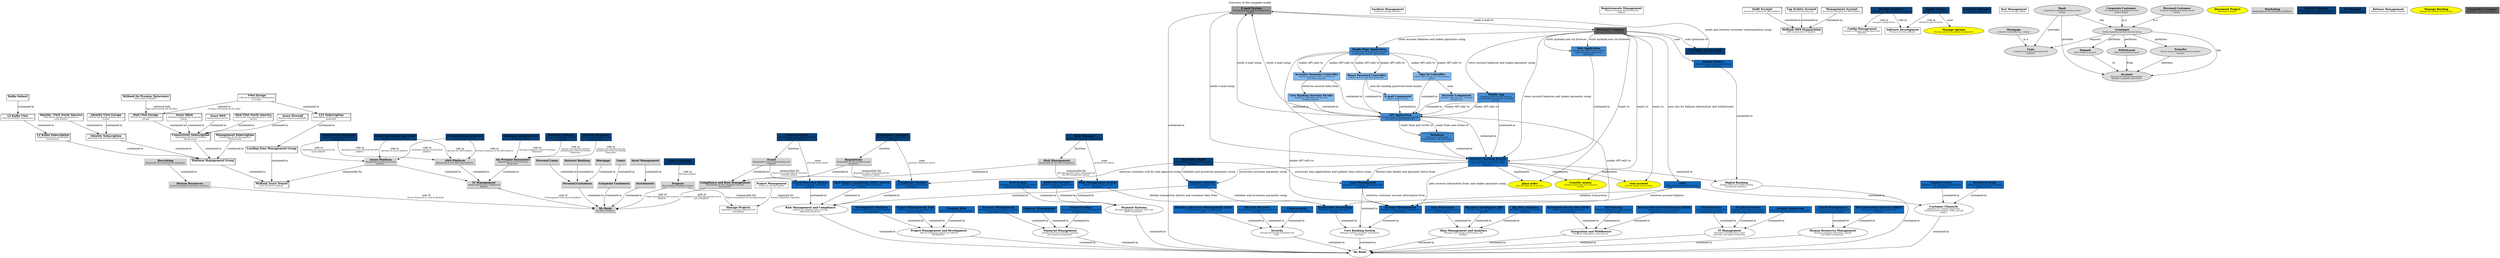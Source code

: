 digraph "Overview of the complete model" {
  labelloc= "t"
  label="Overview of the complete model"

  layout=dot
mybank_it_management_azure__alz1_subscription [shape=box3d  label=<<B>LZ1 Subscription</B><BR/><FONT POINT-SIZE="10"><I>Subscription for the landing zone of an<BR/>application </I></FONT>>]
mybank_it_management_azure__plz_kafka_vnet [shape=box3d  label=<<B>LZ Kafka VNet</B><BR/><FONT POINT-SIZE="10"><I>VNet for the Kafka infrastructure </I></FONT>>]
mybank_organization__personal_customers [shape=underline style=filled fillcolor=lightgrey label=<<B>Personal Customers</B><BR/><FONT POINT-SIZE="10"><I> </I></FONT>>]
mybank_project_management__gitlab [shape=box style=filled fillcolor="#1168bd" label=<<B>Development Platform</B><BR/><FONT POINT-SIZE="10"><I>Tools for software development, testing,<BR/>and deployment. </I></FONT>>]
mybank_it_management__aws_unit [shape=underline style=filled fillcolor=lightgrey label=<<B>AWS Platform</B><BR/><FONT POINT-SIZE="10"><I>Responsible for the AWS cloud platform. </I></FONT>>]
mybank_it_management_azure__dns [shape=box3d  label=<<B>Azure DNS</B><BR/><FONT POINT-SIZE="10"><I>Domain Name Service </I></FONT>>]
mybank_core_banking__transaction_processing_system [shape=box style=filled fillcolor="#1168bd" label=<<B>Transaction Processing</B><BR/><FONT POINT-SIZE="10"><I>Processes financial transactions in<BR/>real-time. </I></FONT>>]
mybank__email_system [shape=box style=filled fillcolor="#999999" label=<<B>E-mail System</B><BR/><FONT POINT-SIZE="10"><I>The internal Microsoft Exchange email<BR/>system. </I></FONT>>]
mybank_it_management_azure__identity_vnet_north_america [shape=box3d  label=<<B>Identity  VNet North America</B><BR/><FONT POINT-SIZE="10"><I>VNet for the identity infrastructure in<BR/>north america </I></FONT>>]
mybank_integration_middleware__esb [shape=box style=filled fillcolor="#1168bd" label=<<B>Enterprise Service Bus (ESB)</B><BR/><FONT POINT-SIZE="10"><I>Middleware for integrating various<BR/>banking systems. </I></FONT>>]
mybank_compliance__risk_management_unit [shape=underline style=filled fillcolor=lightgrey label=<<B>Risk Management</B><BR/><FONT POINT-SIZE="10"><I>Responsible for the risk management </I></FONT>>]
mybank_digital_banking_internet_banking_system__sign_in_controller [shape=box style=filled fillcolor="#85bbf0" label=<<B>Sign In Controller</B><BR/><FONT POINT-SIZE="10"><I>Allows users to sign in to the banking<BR/>system. </I></FONT>>]
mybank_payment__context_boundary [  label=<<B>Payment Systems</B><BR/><FONT POINT-SIZE="10"><I>Manages interbank payments, ACH, and<BR/>SWIFT transactions. </I></FONT>>]
mybank_human_resources__talent_management_system [shape=box style=filled fillcolor="#1168bd" label=<<B>Talent Management</B><BR/><FONT POINT-SIZE="10"><I>Tools for recruitment, training, and<BR/>performance management. </I></FONT>>]
mybank_compliance__compliance_system [shape=box style=filled fillcolor="#1168bd" label=<<B>Compliance System</B><BR/><FONT POINT-SIZE="10"><I>Ensures operations comply with<BR/>regulations. </I></FONT>>]
mybank_organization_personal_customers__mortgage_org [shape=underline style=filled fillcolor=lightgrey label=<<B>Mortgage</B><BR/><FONT POINT-SIZE="10"><I> </I></FONT>>]
mybank_compliance__risk_management_system [shape=box style=filled fillcolor="#1168bd" label=<<B>Risk Management System</B><BR/><FONT POINT-SIZE="10"><I>Detects risks and manages risk<BR/>mitigation. </I></FONT>>]
mybank_project_management__context_boundary [  label=<<B>Project Management and Development</B><BR/><FONT POINT-SIZE="10"><I>Tools for managing projects and software<BR/>development. </I></FONT>>]
mybank_project_management__incident_management [shape=box  label=<<B>Incident Management</B><BR/><FONT POINT-SIZE="10"><I>Process to manage incidents </I></FONT>>]
mybank_financial_management__context_boundary [  label=<<B>Financial Management</B><BR/><FONT POINT-SIZE="10"><I>Handles financial accounting, treasury,<BR/>and expense management. </I></FONT>>]
mybank_core_banking__context_boundary [  label=<<B>Core Banking System</B><BR/><FONT POINT-SIZE="10"><I>Manages customer accounts, transactions,<BR/>and loans. </I></FONT>>]
mybank_project_management__requirements_management [shape=box  label=<<B>Requirements Management</B><BR/><FONT POINT-SIZE="10"><I>Process to manage requirements for<BR/>projects </I></FONT>>]
mybank_it_management_azure__management_subscription [shape=box3d  label=<<B>Management Subscription</B><BR/><FONT POINT-SIZE="10"><I>Subscription for the Management<BR/>Infrastructure </I></FONT>>]
mybank_digital_banking__digital_wallets_system [shape=box style=filled fillcolor="#1168bd" label=<<B>Digital Wallets</B><BR/><FONT POINT-SIZE="10"><I>Supports digital wallet integration and<BR/>mobile payments. </I></FONT>>]
mybank_security__context_boundary [  label=<<B>Security</B><BR/><FONT POINT-SIZE="10"><I>Ensures the security of systems and<BR/>data. </I></FONT>>]
mybank_organization_hr__recruiting [shape=underline style=filled fillcolor=lightgrey label=<<B>Recruiting</B><BR/><FONT POINT-SIZE="10"><I>Responsible for recruiting new employees </I></FONT>>]
mybank_customer_channels__customer_service_staff [shape=box style=filled fillcolor="#08427b" label=<<B>Customer Service Staff</B><BR/><FONT POINT-SIZE="10"><I>Customer service staff within the bank. </I></FONT>>]
mybank_it_management_aws__audit_account [shape=box3d  label=<<B>Audit Account</B><BR/><FONT POINT-SIZE="10"><I>Account for auditing the AWS platform </I></FONT>>]
mybank_project_management__project_manager [shape=box style=filled fillcolor="#08427b" label=<<B>Project Manager</B><BR/><FONT POINT-SIZE="10"><I>Manages projects at MyBank </I></FONT>>]
mybank_project_management__software_development [shape=box  label=<<B>Software Development</B><BR/><FONT POINT-SIZE="10"><I>Process to develop software </I></FONT>>]
mybank_project_management__devops_engineer [shape=box style=filled fillcolor="#08427b" label=<<B>DevOps Engineer</B><BR/><FONT POINT-SIZE="10"><I>Develops and operates software systems </I></FONT>>]
mybank_it_management_azure__plz_kafka_vnet [shape=box3d  label=<<B>LZ Kafka VNet</B><BR/><FONT POINT-SIZE="10"><I>VNet for the Kafka infrastructure </I></FONT>>]
mybank_project_management__project_management [shape=box  label=<<B>Project Management</B><BR/><FONT POINT-SIZE="10"><I>Process to manage projects </I></FONT>>]
mybank_it_management_azure__identity_vnet_north_america [shape=box3d  label=<<B>Identity  VNet North America</B><BR/><FONT POINT-SIZE="10"><I>VNet for the identity infrastructure in<BR/>north america </I></FONT>>]
mybank_it_management__cloud_finops_specialist [shape=box style=filled fillcolor="#08427b" label=<<B>Cloud FinOps Specialist</B><BR/><FONT POINT-SIZE="10"><I>Operates cloud infrastructure and<BR/>controls costs </I></FONT>>]
mybank_infrastructure_management__cloud_services_system [shape=box style=filled fillcolor="#1168bd" label=<<B>Cloud Services</B><BR/><FONT POINT-SIZE="10"><I>Cloud computing resources for<BR/>scalability and flexibility. </I></FONT>>]
mybank_digital_banking__context_boundary [  label=<<B>Digital Banking</B><BR/><FONT POINT-SIZE="10"><I>Enables online and mobile banking<BR/>services for customers. </I></FONT>>]
mybank_digital_banking_internet_banking_system__database [shape=cylinder style=filled fillcolor="#438dd5" label=<<B>Database</B><BR/><FONT POINT-SIZE="10"><I>Stores user registration,<BR/>authentication, and access logs. </I></FONT>>]
mybank_it_management_aws__log_archive_account [shape=box3d  label=<<B>Log Archive Account</B><BR/><FONT POINT-SIZE="10"><I>Account for archiving logs </I></FONT>>]
mybank_it_management__onprem_unit [shape=underline style=filled fillcolor=lightgrey label=<<B>On Premise Datacenter</B><BR/><FONT POINT-SIZE="10"><I>Responsible for the On Premise<BR/>Datacenter. </I></FONT>>]
mybank_core_banking__loan_management_system [shape=box style=filled fillcolor="#1168bd" label=<<B>Loan Management</B><BR/><FONT POINT-SIZE="10"><I>Manages loan products, applications, and<BR/>repayments. </I></FONT>>]
mybank_project_management__incident_manager [shape=box style=filled fillcolor="#08427b" label=<<B>Incident Manager</B><BR/><FONT POINT-SIZE="10"><I>Manages incidents </I></FONT>>]
mybank_it_management_azure__dns [shape=box3d  label=<<B>Azure DNS</B><BR/><FONT POINT-SIZE="10"><I>Domain Name Service </I></FONT>>]
mybank_compliance__risk_manager [shape=box style=filled fillcolor="#08427b" label=<<B>Risk Manager</B><BR/><FONT POINT-SIZE="10"><I>Responsible for managing the risks. </I></FONT>>]
mybank_organization_personal_customers__personal_loans_org [shape=underline style=filled fillcolor=lightgrey label=<<B>Personal Loans</B><BR/><FONT POINT-SIZE="10"><I> </I></FONT>>]
mybank_data_management__context_boundary [  label=<<B>Data Management and Analytics</B><BR/><FONT POINT-SIZE="10"><I>Manages data storage, warehousing, and<BR/>analytics. </I></FONT>>]
mybank_financial_management__treasury_management_system [shape=box style=filled fillcolor="#1168bd" label=<<B>Treasury Management</B><BR/><FONT POINT-SIZE="10"><I>Manages liquidity, investments, and risk<BR/>in the treasury function. </I></FONT>>]
mybank_project_management__manage_projects [shape=box  label=<<B>Manage Projects</B><BR/><FONT POINT-SIZE="10"><I>Capability to manage projects for the<BR/>organization </I></FONT>>]
mybank_integration_middleware__esb [shape=box style=filled fillcolor="#1168bd" label=<<B>Enterprise Service Bus (ESB)</B><BR/><FONT POINT-SIZE="10"><I>Middleware for integrating various<BR/>banking systems. </I></FONT>>]
mybank_project_management__test_management [shape=box  label=<<B>Test Management</B><BR/><FONT POINT-SIZE="10"><I>Process to manage testing </I></FONT>>]
mybank_it_management_azure__identity_vnet_europe [shape=box3d  label=<<B>Identity VNet Europe</B><BR/><FONT POINT-SIZE="10"><I>VNet for the identity infrastructure in<BR/>europe </I></FONT>>]
mybank_core_banking__transaction_processing_system [shape=box style=filled fillcolor="#1168bd" label=<<B>Transaction Processing</B><BR/><FONT POINT-SIZE="10"><I>Processes financial transactions in<BR/>real-time. </I></FONT>>]
mybank_project_management__jira [shape=box style=filled fillcolor="#1168bd" label=<<B>Project Management Tool</B><BR/><FONT POINT-SIZE="10"><I>Platform for planning, executing, and<BR/>tracking projects. </I></FONT>>]
mybank_it_management_azure__hub_vnet_north_america [shape=box3d  label=<<B>Hub VNet North America</B><BR/><FONT POINT-SIZE="10"><I>VNet for the hub infrastructure in north<BR/>america </I></FONT>>]
mybank_concepts__mortgage [shape=ellipse style=filled fillcolor="#dddddd" label=<<B>Mortgage</B><BR/><FONT POINT-SIZE="10"><I>A loan for a immobile, e.g. a house </I></FONT>>]
mybank_organization_personal_customers__internet_banking [shape=underline style=filled fillcolor=lightgrey label=<<B>Internet Banking</B><BR/><FONT POINT-SIZE="10"><I> </I></FONT>>]
mybank_it_management_azure__alz1_vnet_europe [shape=box3d  label=<<B>VNet Europe</B><BR/><FONT POINT-SIZE="10"><I>VNet for an application infrastructure<BR/>in europe </I></FONT>>]
mybank_project_management__document_project [shape=ellipse style=filled fillcolor=yellow label=<<B>Document Project</B><BR/><FONT POINT-SIZE="10"><I>Document a project </I></FONT>>]
mybank_marketing__marketing_unit [shape=underline style=filled fillcolor=lightgrey label=<<B>Marketing</B><BR/><FONT POINT-SIZE="10"><I>Responsible for the marketing of MyBank </I></FONT>>]
mybank_it_management__cloud_operations_specialist [shape=box style=filled fillcolor="#08427b" label=<<B>Cloud Operations Specialist</B><BR/><FONT POINT-SIZE="10"><I>Operates cloud infrastructure </I></FONT>>]
mybank_customer_channels__contact_center_system [shape=box style=filled fillcolor="#1168bd" label=<<B>Contact Center</B><BR/><FONT POINT-SIZE="10"><I>Telephony and customer support systems<BR/>for call centers. </I></FONT>>]
mybank_compliance__fraud_specialist [shape=box style=filled fillcolor="#08427b" label=<<B>Fraud specialist</B><BR/><FONT POINT-SIZE="10"><I>Responsible for the fraud detection and<BR/>mitigation of MyBank. </I></FONT>>]
mybank_customer_channels__branch_systems [shape=box style=filled fillcolor="#1168bd" label=<<B>Branch Systems</B><BR/><FONT POINT-SIZE="10"><I>Software and hardware for in-branch<BR/>banking services. </I></FONT>>]
mybank_project_management__confluence [shape=box style=filled fillcolor="#1168bd" label=<<B>Projects Wiki</B><BR/><FONT POINT-SIZE="10"><I>Platform for documenting projects. </I></FONT>>]
mybank_digital_banking_internet_banking_system__view_account [shape=ellipse style=filled fillcolor=yellow label=<<B>view account</B><BR/><FONT POINT-SIZE="10"><I>view the details of an account </I></FONT>>]
mybank_infrastructure_management__it_infrastructure_system [shape=box style=filled fillcolor="#1168bd" label=<<B>IT Infrastructure</B><BR/><FONT POINT-SIZE="10"><I>Hardware and software resources,<BR/>including servers and networking. </I></FONT>>]
mybank_project_management__confluence [shape=box style=filled fillcolor="#1168bd" label=<<B>Projects Wiki</B><BR/><FONT POINT-SIZE="10"><I>Platform for documenting projects. </I></FONT>>]
mybank_it_management__it_management_unit [shape=underline style=filled fillcolor=lightgrey label=<<B>IT Management</B><BR/><FONT POINT-SIZE="10"><I>Responsible for the IT platform of<BR/>MyBank </I></FONT>>]
mybank_it_management__azure_unit [shape=underline style=filled fillcolor=lightgrey label=<<B>Azure Platform</B><BR/><FONT POINT-SIZE="10"><I>Responsible for the Azure cloud<BR/>platform. </I></FONT>>]
mybank_security__disaster_recovery_system [shape=box style=filled fillcolor="#1168bd" label=<<B>Disaster Recovery</B><BR/><FONT POINT-SIZE="10"><I>Ensures business continuity in case of a<BR/>disaster. </I></FONT>>]
mybank_compliance__compliance_manager [shape=box style=filled fillcolor="#08427b" label=<<B>Compliance Manager</B><BR/><FONT POINT-SIZE="10"><I>Responsible for the compliance of<BR/>MyBank. </I></FONT>>]
mybank_concepts__transfer [shape=ellipse style=filled fillcolor="#dddddd" label=<<B>Transfer</B><BR/><FONT POINT-SIZE="10"><I>Moves money from one account to another<BR/>account </I></FONT>>]
mybank_concepts__personal_customer [shape=ellipse style=filled fillcolor="#dddddd" label=<<B>Personal Customer</B><BR/><FONT POINT-SIZE="10"><I>A person requesting services around<BR/>money </I></FONT>>]
mybank_it_management_azure__landing_zone_management_group [shape=box3d  label=<<B>Landing Zone Management Group</B><BR/><FONT POINT-SIZE="10"><I> </I></FONT>>]
mybank_project_management__quality_manager [shape=box style=filled fillcolor="#08427b" label=<<B>Quality Manager</B><BR/><FONT POINT-SIZE="10"><I>Responsible for quality assurance and<BR/>compliance to quality standards </I></FONT>>]
mybank_integration_middleware__api_gateway [shape=box style=filled fillcolor="#1168bd" label=<<B>API Gateway</B><BR/><FONT POINT-SIZE="10"><I>Manages APIs for third-party services<BR/>and fintech apps. </I></FONT>>]
mybank_concepts__account [shape=ellipse style=filled fillcolor="#dddddd" label=<<B>Account</B><BR/><FONT POINT-SIZE="10"><I>Records the financial transactions<BR/>between a customer and a bank </I></FONT>>]
mybank_concepts__bank [shape=ellipse style=filled fillcolor="#dddddd" label=<<B>Bank</B><BR/><FONT POINT-SIZE="10"><I>Organization providing services around<BR/>money </I></FONT>>]
mybank_digital_banking_internet_banking_system__email_component [shape=box style=filled fillcolor="#85bbf0" label=<<B>E-mail Component</B><BR/><FONT POINT-SIZE="10"><I>Sends e-mails to users. </I></FONT>>]
mybank_digital_banking_internet_banking_system__internet_banking_system [shape=box style=filled fillcolor="#1168bd" label=<<B>Internet Banking System</B><BR/><FONT POINT-SIZE="10"><I>Allows customers to view information<BR/>about their bank accounts and make<BR/>payments. </I></FONT>>]
mybank_digital_banking_internet_banking_system__mobile_app [shape=box style=filled fillcolor="#438dd5" label=<<B>Mobile App</B><BR/><FONT POINT-SIZE="10"><I>Provides limited internet banking<BR/>functionality to customers via mobile<BR/>devices. </I></FONT>>]
mybank_organization__corporate_customers [shape=underline style=filled fillcolor=lightgrey label=<<B>Corporate Customers</B><BR/><FONT POINT-SIZE="10"><I> </I></FONT>>]
mybank_human_resources__hris [shape=box style=filled fillcolor="#1168bd" label=<<B>HR Information Systems (HRIS)</B><BR/><FONT POINT-SIZE="10"><I>Manages employee data, payroll, and<BR/>benefits. </I></FONT>>]
mybank_it_management__it_manager [shape=box style=filled fillcolor="#08427b" label=<<B>IT Manager</B><BR/><FONT POINT-SIZE="10"><I>Manages the IT platform </I></FONT>>]
mybank_it_management_azure__connectivity_subscription [shape=box3d  label=<<B>Connectivity Subscription</B><BR/><FONT POINT-SIZE="10"><I>Subscription for the Connectivity<BR/>Infrastructure </I></FONT>>]
mybank_it_management__cloud_solution_architect [shape=box style=filled fillcolor="#08427b" label=<<B>Cloud Solution Architect</B><BR/><FONT POINT-SIZE="10"><I>Designs cloud solutions </I></FONT>>]
mybank_it_management_azure__firewall [shape=box3d  label=<<B>Azure Firewall</B><BR/><FONT POINT-SIZE="10"><I>Restrict network access/traffic </I></FONT>>]
mybank_investments__investments_org [shape=underline style=filled fillcolor=lightgrey label=<<B>Investments</B><BR/><FONT POINT-SIZE="10"><I> </I></FONT>>]
mybank_it_management_azure__hub_vnet_europe [shape=box3d  label=<<B>Hub VNet Europe</B><BR/><FONT POINT-SIZE="10"><I>VNet for the hub infrastructure in<BR/>europe </I></FONT>>]
mybank_digital_banking_internet_banking_system__accounts_summary_controller [shape=box style=filled fillcolor="#85bbf0" label=<<B>Accounts Summary Controller</B><BR/><FONT POINT-SIZE="10"><I>Provides customers with a summary of<BR/>their bank accounts. </I></FONT>>]
mybank_financial_management__expense_management_system [shape=box style=filled fillcolor="#1168bd" label=<<B>Expense Management</B><BR/><FONT POINT-SIZE="10"><I>Tracks and manages expenses. </I></FONT>>]
mybank_it_management_aws__platform_management_account [shape=box3d  label=<<B>Management Account</B><BR/><FONT POINT-SIZE="10"><I>Account for managing the AWS platform </I></FONT>>]
mybank__personal_customer [shape=box style=filled fillcolor="#686868" label=<<B>Personal Customer</B><BR/><FONT POINT-SIZE="10"><I>Personal Customer of MyBank. </I></FONT>>]
mybank_digital_banking_internet_banking_system__security_component [shape=box style=filled fillcolor="#85bbf0" label=<<B>Security Component</B><BR/><FONT POINT-SIZE="10"><I>Handles authentication, password<BR/>changes, etc. </I></FONT>>]
mybank_core_banking__account_management_system [shape=box style=filled fillcolor="#1168bd" label=<<B>Account Management</B><BR/><FONT POINT-SIZE="10"><I>Handles customer accounts, deposits, and<BR/>withdrawals. </I></FONT>>]
mybank_it_management__database_administrator [shape=box style=filled fillcolor="#08427b" label=<<B>Database Administrator</B><BR/><FONT POINT-SIZE="10"><I>Manages databases </I></FONT>>]
mybank_it_management_azure__identity_vnet_europe [shape=box3d  label=<<B>Identity VNet Europe</B><BR/><FONT POINT-SIZE="10"><I>VNet for the identity infrastructure in<BR/>europe </I></FONT>>]
mybank_project_management__release_management [shape=box  label=<<B>Release Management</B><BR/><FONT POINT-SIZE="10"><I>Process to manage software releases </I></FONT>>]
mybank_digital_banking_internet_banking_system__reset_password_controller [shape=box style=filled fillcolor="#85bbf0" label=<<B>Reset Password Controller</B><BR/><FONT POINT-SIZE="10"><I>Allows users to reset their passwords. </I></FONT>>]
mybank__integration_middleware_context [  label=<<B>Integration and Middleware</B><BR/><FONT POINT-SIZE="10"><I>Facilitates integration across systems. </I></FONT>>]
mybank_digital_banking_internet_banking_system__transfer_money [shape=ellipse style=filled fillcolor=yellow label=<<B>transfer money</B><BR/><FONT POINT-SIZE="10"><I>transfer money from one account to<BR/>another </I></FONT>>]
mybank_financial_management__general_ledger_system [shape=box style=filled fillcolor="#1168bd" label=<<B>General Ledger</B><BR/><FONT POINT-SIZE="10"><I>Comprehensive financial accounting and<BR/>reporting system. </I></FONT>>]
mybank_it_management_azure__platform_management_group [shape=box3d  label=<<B>Platform Management Group</B><BR/><FONT POINT-SIZE="10"><I> </I></FONT>>]
mybank_compliance__fraud_unit [shape=underline style=filled fillcolor=lightgrey label=<<B>Fraud</B><BR/><FONT POINT-SIZE="10"><I>Responsible for the fraud detection and<BR/>mitigation </I></FONT>>]
mybank_it_management_azure__mybank_azure_tenant [shape=box3d  label=<<B>MyBank Azure Tenant</B><BR/><FONT POINT-SIZE="10"><I>Azure Tenant for MyBank </I></FONT>>]
mybank_digital_banking_internet_banking_system__email_component [shape=box style=filled fillcolor="#85bbf0" label=<<B>E-mail Component</B><BR/><FONT POINT-SIZE="10"><I>Sends e-mails to users. </I></FONT>>]
mybank_organization_corporate_customers__loans_org [shape=underline style=filled fillcolor=lightgrey label=<<B>Loans</B><BR/><FONT POINT-SIZE="10"><I> </I></FONT>>]
mybank_compliance__aml_system [shape=box style=filled fillcolor="#1168bd" label=<<B>Anti-Money Laundering (AML) System</B><BR/><FONT POINT-SIZE="10"><I>Monitors and prevents money laundering<BR/>activities. </I></FONT>>]
mybank_concepts__customer [shape=ellipse style=filled fillcolor="#dddddd" label=<<B>Customer</B><BR/><FONT POINT-SIZE="10"><I>Entity requesting services around money </I></FONT>>]
mybank_compliance__context_boundary [  label=<<B>Risk Management and Compliance</B><BR/><FONT POINT-SIZE="10"><I>Detects and mitigates risks, ensuring<BR/>regulatory compliance. </I></FONT>>]
mybank_it_management_azure__alz1_subscription [shape=box3d  label=<<B>LZ1 Subscription</B><BR/><FONT POINT-SIZE="10"><I>Subscription for the landing zone of an<BR/>application </I></FONT>>]
mybank_customer_channels__branch_systems [shape=box style=filled fillcolor="#1168bd" label=<<B>Branch Systems</B><BR/><FONT POINT-SIZE="10"><I>Software and hardware for in-branch<BR/>banking services. </I></FONT>>]
mybank_concepts__deposit [shape=ellipse style=filled fillcolor="#dddddd" label=<<B>Deposit</B><BR/><FONT POINT-SIZE="10"><I>Puts money on account </I></FONT>>]
mybank_it_management__security_engineer [shape=box style=filled fillcolor="#08427b" label=<<B>Security Engineer</B><BR/><FONT POINT-SIZE="10"><I>Designs and operates security<BR/>infrastructure </I></FONT>>]
mybank_digital_banking_internet_banking_system__web_app [shape=box style=filled fillcolor="#438dd5" label=<<B>Web Application</B><BR/><FONT POINT-SIZE="10"><I>Delivers the static content and the<BR/>internet banking single-page<BR/>application. </I></FONT>>]
mybank_infrastructure_management__system_monitoring_system [shape=box style=filled fillcolor="#1168bd" label=<<B>System Monitoring</B><BR/><FONT POINT-SIZE="10"><I>Monitors system performance and health. </I></FONT>>]
mybank_concepts__corporate_customer [shape=ellipse style=filled fillcolor="#dddddd" label=<<B>Corporate Customer</B><BR/><FONT POINT-SIZE="10"><I>An organization requesting services<BR/>around money </I></FONT>>]
mybank_payment__ach_system [shape=box style=filled fillcolor="#1168bd" label=<<B>ACH System</B><BR/><FONT POINT-SIZE="10"><I>Processes ACH transactions for direct<BR/>deposits and bill payments. </I></FONT>>]
mybank_project_management__manage_backlog [shape=ellipse style=filled fillcolor=yellow label=<<B>Manage Backlog</B><BR/><FONT POINT-SIZE="10"><I>Manage the backlog of user stories </I></FONT>>]
mybank_data_management__data_warehouse_system [shape=box style=filled fillcolor="#1168bd" label=<<B>Data Warehouse</B><BR/><FONT POINT-SIZE="10"><I>Central repository for storing large<BR/>volumes of data. </I></FONT>>]
mybank_concepts__withdrawal [shape=ellipse style=filled fillcolor="#dddddd" label=<<B>Withdrawal</B><BR/><FONT POINT-SIZE="10"><I>Takes money from account </I></FONT>>]
mybank_project_management__agility_master [shape=box style=filled fillcolor="#08427b" label=<<B>Agility Master</B><BR/><FONT POINT-SIZE="10"><I>Facilitates agile practices </I></FONT>>]
mybank_it_management_azure__ddos_protection [shape=box3d  label=<<B>Azure DDoS</B><BR/><FONT POINT-SIZE="10"><I>Protection against denial of service<BR/>attacks </I></FONT>>]
mybank_data_management__business_intelligence_system [shape=box style=filled fillcolor="#1168bd" label=<<B>Business Intelligence (BI)</B><BR/><FONT POINT-SIZE="10"><I>Provides tools for reporting and data<BR/>analysis. </I></FONT>>]
mybank_payment__payment_gateway_system [shape=box style=filled fillcolor="#1168bd" label=<<B>Payment Gateway</B><BR/><FONT POINT-SIZE="10"><I>Facilitates credit/debit card<BR/>transactions. </I></FONT>>]
mybank_integration_middleware__soa [shape=box style=filled fillcolor="#1168bd" label=<<B>Service-Oriented Architecture (SOA)</B><BR/><FONT POINT-SIZE="10"><I>Framework for enabling seamless<BR/>integration between services. </I></FONT>>]
mybank_it_management__context_boundary [  label=<<B>IT Management</B><BR/><FONT POINT-SIZE="10"><I>Manages IT infrastructure, cloud<BR/>resources, and system monitoring. </I></FONT>>]
mybank_digital_banking_internet_banking_system__mobile_app [shape=box style=filled fillcolor="#438dd5" label=<<B>Mobile App</B><BR/><FONT POINT-SIZE="10"><I>Provides limited internet banking<BR/>functionality to customers via mobile<BR/>devices. </I></FONT>>]
mybank_payment__swift_rtgs_neft_system [shape=box style=filled fillcolor="#1168bd" label=<<B>SWIFT/RTGS/NEFT</B><BR/><FONT POINT-SIZE="10"><I>Handles interbank transfers and<BR/>settlements. </I></FONT>>]
mybank_human_resources__context_boundary [  label=<<B>Human Resources Management</B><BR/><FONT POINT-SIZE="10"><I>Manages employee information, payroll,<BR/>and talent management. </I></FONT>>]
mybank_organization__human_resources_unit [shape=underline style=filled fillcolor=lightgrey label=<<B>Human Resources</B><BR/><FONT POINT-SIZE="10"><I>Central management of human resources </I></FONT>>]
mybank_customer_channels__context_boundary [  label=<<B>Customer Channels</B><BR/><FONT POINT-SIZE="10"><I>Interfaces for customer interaction,<BR/>including branch systems, ATMs, and call<BR/>centers. </I></FONT>>]
mybank_security__cybersecurity_system [shape=box style=filled fillcolor="#1168bd" label=<<B>Cybersecurity</B><BR/><FONT POINT-SIZE="10"><I>Protects against cyber threats. </I></FONT>>]
mybank_customer_channels__atm [shape=box style=filled fillcolor="#1168bd" label=<<B>ATM</B><BR/><FONT POINT-SIZE="10"><I>Allows customers to withdraw cash. </I></FONT>>]
mybank_it_management_onprem__data_center_europe [shape=box3d  label=<<B>MyBank On Premise Datacenter</B><BR/><FONT POINT-SIZE="10"><I>Data Center of MyBank </I></FONT>>]
mybank_it_management_azure__plz_kafka_subscription [shape=box3d  label=<<B>LZ Kafka Subscription</B><BR/><FONT POINT-SIZE="10"><I>Subscription for the central Kafka<BR/>infrastructure </I></FONT>>]
mybank_it_management_azure__identity_subscription [shape=box3d  label=<<B>Identity Subscription</B><BR/><FONT POINT-SIZE="10"><I>Subscription for the IAM Infrastructure </I></FONT>>]
mybank__corporate_customer [shape=box style=filled fillcolor="#686868" label=<<B>Corporate Customer</B><BR/><FONT POINT-SIZE="10"><I>Corporate Customer of MyBank. </I></FONT>>]
mybank_it_management_aws__mybank_aws_organization [shape=box3d  label=<<B>MyBank AWS Organization</B><BR/><FONT POINT-SIZE="10"><I>AWS Organization for MyBank </I></FONT>>]
mybank_digital_banking_internet_banking_system__single_page_app [shape=box style=filled fillcolor="#438dd5" label=<<B>Single-Page Application</B><BR/><FONT POINT-SIZE="10"><I>Provides internet banking functionality<BR/>to customers via their web browser. </I></FONT>>]
mybank_compliance__fraud_detection_system [shape=box style=filled fillcolor="#1168bd" label=<<B>Fraud Detection System</B><BR/><FONT POINT-SIZE="10"><I>Detects and mitigates fraudulent<BR/>activities. </I></FONT>>]
mybank__my_bank_organization [shape=underline style=filled fillcolor=lightgrey label=<<B>My Bank</B><BR/><FONT POINT-SIZE="10"><I>My Bank Company </I></FONT>>]
mybank_concepts__loan [shape=ellipse style=filled fillcolor="#dddddd" label=<<B>Loan</B><BR/><FONT POINT-SIZE="10"><I>Lending money from the bank to the<BR/>customer </I></FONT>>]
mybank_it_management_azure__plz_kafka_subscription [shape=box3d  label=<<B>LZ Kafka Subscription</B><BR/><FONT POINT-SIZE="10"><I>Subscription for the central Kafka<BR/>infrastructure </I></FONT>>]
mybank_core_banking__backoffice_staff [shape=box style=filled fillcolor="#08427b" label=<<B>Backoffice Staff</B><BR/><FONT POINT-SIZE="10"><I>Administration and support staff within<BR/>the bank. </I></FONT>>]
mybank_project_management__manage_sprints [shape=ellipse style=filled fillcolor=yellow label=<<B>Manage Sprints</B><BR/><FONT POINT-SIZE="10"><I>Manage sprints for software development </I></FONT>>]
mybank_it_management__network_engineer [shape=box style=filled fillcolor="#08427b" label=<<B>Network Engineer</B><BR/><FONT POINT-SIZE="10"><I>Designs and operates network<BR/>infrastructure </I></FONT>>]
mybank_it_management_azure__plz_kafka_subnet [shape=box3d  label=<<B>Kafka Subnet</B><BR/><FONT POINT-SIZE="10"><I> </I></FONT>>]
mybank_investments__asset_management_org [shape=underline style=filled fillcolor=lightgrey label=<<B>Asset Management</B><BR/><FONT POINT-SIZE="10"><I> </I></FONT>>]
mybank_compliance__compliance_unit [shape=underline style=filled fillcolor=lightgrey label=<<B>Compliance and Risk Management</B><BR/><FONT POINT-SIZE="10"><I>Responsible for the compliance and risk<BR/>management </I></FONT>>]
mybank_project_management__project_management_unit [shape=underline style=filled fillcolor=lightgrey label=<<B>Projects</B><BR/><FONT POINT-SIZE="10"><I>Responsible for MyBank Projects </I></FONT>>]
mybank_security__disaster_recovery_system [shape=box style=filled fillcolor="#1168bd" label=<<B>Disaster Recovery</B><BR/><FONT POINT-SIZE="10"><I>Ensures business continuity in case of a<BR/>disaster. </I></FONT>>]
mybank_compliance__regulations_unit [shape=underline style=filled fillcolor=lightgrey label=<<B>Regulations</B><BR/><FONT POINT-SIZE="10"><I>Responsible for the compliance and<BR/>regulations </I></FONT>>]
mybank_security__identity_access_management_system [shape=box style=filled fillcolor="#1168bd" label=<<B>Identity and Access Management (IAM)</B><BR/><FONT POINT-SIZE="10"><I>Manages secure access to systems and<BR/>data. </I></FONT>>]
mybank_digital_banking_internet_banking_system__api_application [shape=box style=filled fillcolor="#438dd5" label=<<B>API Application</B><BR/><FONT POINT-SIZE="10"><I>Provides internet banking functionality<BR/>via a RESTful JSON/HTTPS API. </I></FONT>>]
mybank_digital_banking_internet_banking_system__core_banking_systems_facade [shape=box style=filled fillcolor="#85bbf0" label=<<B>Core Banking Systems Facade</B><BR/><FONT POINT-SIZE="10"><I>Facilitates interaction with the core<BR/>banking systems. </I></FONT>>]
mybank_digital_banking_internet_banking_system__place_order [shape=ellipse style=filled fillcolor=yellow label=<<B>place order</B><BR/><FONT POINT-SIZE="10"><I>place an order for an account </I></FONT>>]
mybank_payment__ach_system [shape=box style=filled fillcolor="#1168bd" label=<<B>ACH System</B><BR/><FONT POINT-SIZE="10"><I>Processes ACH transactions for direct<BR/>deposits and bill payments. </I></FONT>>]
mybank_data_management__big_data_analytics_system [shape=box style=filled fillcolor="#1168bd" label=<<B>Big Data Analytics</B><BR/><FONT POINT-SIZE="10"><I>Advanced analytics for predictive<BR/>modeling. </I></FONT>>]
mybank_project_management__config_management [shape=box  label=<<B>Config Management</B><BR/><FONT POINT-SIZE="10"><I>Process to manage configurations and<BR/>baselines </I></FONT>>]
mybank__mybank_plc [  label=<<B>My Bank</B><BR/><FONT POINT-SIZE="10"><I> </I></FONT>>]
 
mybank_data_management__context_boundary -> mybank__mybank_plc [label=<contained-in<BR/><FONT POINT-SIZE="10"><I> </I></FONT>>]
mybank_digital_banking_internet_banking_system__api_application -> mybank__email_system [label=<sends e-mail using<BR/><FONT POINT-SIZE="10"><I> </I></FONT>>]
mybank_compliance__compliance_manager -> mybank_compliance__compliance_system [label=<uses<BR/><FONT POINT-SIZE="10"><I>generate compliance reports </I></FONT>>]
mybank_data_management__big_data_analytics_system -> mybank_data_management__context_boundary [label=<contained-in<BR/><FONT POINT-SIZE="10"><I> </I></FONT>>]
mybank_digital_banking_internet_banking_system__internet_banking_system -> mybank_digital_banking_internet_banking_system__transfer_money [label=<implements<BR/><FONT POINT-SIZE="10"><I> </I></FONT>>]
mybank_digital_banking_internet_banking_system__single_page_app -> mybank_digital_banking_internet_banking_system__accounts_summary_controller [label=<makes API calls to<BR/><FONT POINT-SIZE="10"><I> </I></FONT>>]
mybank_it_management_azure__plz_kafka_subscription -> mybank_it_management_azure__platform_management_group [label=<contained-in<BR/><FONT POINT-SIZE="10"><I> </I></FONT>>]
mybank_organization_hr__recruiting -> mybank_organization__human_resources_unit [label=<contained-in<BR/><FONT POINT-SIZE="10"><I> </I></FONT>>]
mybank_it_management__network_engineer -> mybank_it_management__onprem_unit [label=<role in<BR/><FONT POINT-SIZE="10"><I>Designs and operates network<BR/>infrastructure in the On Premise<BR/>Datacenter </I></FONT>>]
mybank_it_management_azure__alz1_vnet_europe -> mybank_it_management_azure__alz1_subscription [label=<contained-in<BR/><FONT POINT-SIZE="10"><I> </I></FONT>>]
mybank__personal_customer -> mybank_digital_banking__digital_wallets_system [label=<uses<BR/><FONT POINT-SIZE="10"><I> </I></FONT>>]
mybank_digital_banking_internet_banking_system__single_page_app -> mybank_digital_banking_internet_banking_system__reset_password_controller [label=<makes API calls to<BR/><FONT POINT-SIZE="10"><I> </I></FONT>>]
mybank_it_management_aws__log_archive_account -> mybank_it_management_aws__mybank_aws_organization [label=<contained-in<BR/><FONT POINT-SIZE="10"><I> </I></FONT>>]
mybank_digital_banking_internet_banking_system__single_page_app -> mybank_digital_banking_internet_banking_system__sign_in_controller [label=<makes API calls to<BR/><FONT POINT-SIZE="10"><I> </I></FONT>>]
mybank_organization_corporate_customers__loans_org -> mybank_organization__corporate_customers [label=<contained-in<BR/><FONT POINT-SIZE="10"><I> </I></FONT>>]
mybank_investments__investments_org -> mybank__my_bank_organization [label=<contained-in<BR/><FONT POINT-SIZE="10"><I> </I></FONT>>]
mybank_digital_banking_internet_banking_system__api_application -> mybank_digital_banking_internet_banking_system__database [label=<reads from and writes to<BR/><FONT POINT-SIZE="10"><I> </I></FONT>>]
mybank_customer_channels__contact_center_system -> mybank_customer_channels__context_boundary [label=<contained-in<BR/><FONT POINT-SIZE="10"><I> </I></FONT>>]
mybank_digital_banking_internet_banking_system__security_component -> mybank_digital_banking_internet_banking_system__api_application [label=<contained-in<BR/><FONT POINT-SIZE="10"><I> </I></FONT>>]
mybank_payment__payment_gateway_system -> mybank_core_banking__transaction_processing_system [label=<validates and processes payments using<BR/><FONT POINT-SIZE="10"><I> </I></FONT>>]
mybank__personal_customer -> mybank_digital_banking_internet_banking_system__web_app [label=<visits mybank.com via browser<BR/><FONT POINT-SIZE="10"><I> </I></FONT>>]
mybank_it_management__cloud_operations_specialist -> mybank_it_management__aws_unit [label=<role in<BR/><FONT POINT-SIZE="10"><I>Operates the AWS platform </I></FONT>>]
mybank_it_management__aws_unit -> mybank_it_management__it_management_unit [label=<contained-in<BR/><FONT POINT-SIZE="10"><I> </I></FONT>>]
mybank_concepts__customer -> mybank_concepts__transfer [label=<performs<BR/><FONT POINT-SIZE="10"><I> </I></FONT>>]
mybank_it_management_aws__platform_management_account -> mybank_it_management_aws__mybank_aws_organization [label=<contained-in<BR/><FONT POINT-SIZE="10"><I> </I></FONT>>]
mybank_organization__corporate_customers -> mybank__my_bank_organization [label=<contained-in<BR/><FONT POINT-SIZE="10"><I> </I></FONT>>]
mybank_compliance__risk_management_system -> mybank_compliance__context_boundary [label=<contained-in<BR/><FONT POINT-SIZE="10"><I> </I></FONT>>]
mybank_compliance__regulations_unit -> mybank_compliance__compliance_system [label=<responsible for<BR/><FONT POINT-SIZE="10"><I>Regulations unit is responsible for the<BR/>compliance system. </I></FONT>>]
mybank_organization__human_resources_unit -> mybank__my_bank_organization [label=<unit of<BR/><FONT POINT-SIZE="10"><I>Human Resources is a unit of My Bank. </I></FONT>>]
mybank_it_management__azure_unit -> mybank_it_management__it_management_unit [label=<contained-in<BR/><FONT POINT-SIZE="10"><I> </I></FONT>>]
mybank_compliance__compliance_manager -> mybank_compliance__regulations_unit [label=<function<BR/><FONT POINT-SIZE="10"><I> </I></FONT>>]
mybank_it_management_azure__connectivity_subscription -> mybank_it_management_azure__platform_management_group [label=<contained-in<BR/><FONT POINT-SIZE="10"><I> </I></FONT>>]
mybank_it_management_onprem__data_center_europe -> mybank_it_management_azure__hub_vnet_europe [label=<network link<BR/><FONT POINT-SIZE="10"><I>High speed/volume link 100 Mb/s </I></FONT>>]
mybank_digital_banking__context_boundary -> mybank__mybank_plc [label=<contained-in<BR/><FONT POINT-SIZE="10"><I> </I></FONT>>]
mybank_digital_banking_internet_banking_system__api_application -> mybank_digital_banking_internet_banking_system__internet_banking_system [label=<contained-in<BR/><FONT POINT-SIZE="10"><I> </I></FONT>>]
mybank_project_management__confluence -> mybank_project_management__context_boundary [label=<contained-in<BR/><FONT POINT-SIZE="10"><I> </I></FONT>>]
mybank_it_management__cloud_solution_architect -> mybank_it_management__azure_unit [label=<role in<BR/><FONT POINT-SIZE="10"><I>Architects solutions on the Azure<BR/>platform </I></FONT>>]
mybank_project_management__project_management_unit -> mybank_project_management__manage_projects [label=<responsible for<BR/><FONT POINT-SIZE="10"><I>Project management unit manages projects </I></FONT>>]
mybank_digital_banking_internet_banking_system__internet_banking_system -> mybank_digital_banking_internet_banking_system__view_account [label=<implements<BR/><FONT POINT-SIZE="10"><I> </I></FONT>>]
mybank_payment__ach_system -> mybank_payment__context_boundary [label=<contained-in<BR/><FONT POINT-SIZE="10"><I> </I></FONT>>]
mybank_digital_banking_internet_banking_system__internet_banking_system -> mybank__email_system [label=<sends e-mail using<BR/><FONT POINT-SIZE="10"><I> </I></FONT>>]
mybank_financial_management__context_boundary -> mybank__mybank_plc [label=<contained-in<BR/><FONT POINT-SIZE="10"><I> </I></FONT>>]
mybank_project_management__context_boundary -> mybank__mybank_plc [label=<contained-in<BR/><FONT POINT-SIZE="10"><I> </I></FONT>>]
mybank_financial_management__treasury_management_system -> mybank_financial_management__context_boundary [label=<contained-in<BR/><FONT POINT-SIZE="10"><I> </I></FONT>>]
mybank_financial_management__expense_management_system -> mybank_financial_management__context_boundary [label=<contained-in<BR/><FONT POINT-SIZE="10"><I> </I></FONT>>]
mybank_security__identity_access_management_system -> mybank_security__context_boundary [label=<contained-in<BR/><FONT POINT-SIZE="10"><I> </I></FONT>>]
mybank_infrastructure_management__it_infrastructure_system -> mybank_it_management__context_boundary [label=<contained-in<BR/><FONT POINT-SIZE="10"><I> </I></FONT>>]
mybank_concepts__transfer -> mybank_concepts__account [label=<between<BR/><FONT POINT-SIZE="10"><I> </I></FONT>>]
mybank_concepts__customer -> mybank_concepts__account [label=<has<BR/><FONT POINT-SIZE="10"><I> </I></FONT>>]
mybank_it_management_azure__dns -> mybank_it_management_azure__connectivity_subscription [label=<contained-in<BR/><FONT POINT-SIZE="10"><I> </I></FONT>>]
mybank_it_management__cloud_solution_architect -> mybank_it_management__aws_unit [label=<role in<BR/><FONT POINT-SIZE="10"><I>Architects solutions on the AWS platform </I></FONT>>]
mybank_integration_middleware__soa -> mybank__integration_middleware_context [label=<contained-in<BR/><FONT POINT-SIZE="10"><I> </I></FONT>>]
mybank_organization_personal_customers__mortgage_org -> mybank_organization__personal_customers [label=<contained-in<BR/><FONT POINT-SIZE="10"><I> </I></FONT>>]
mybank_payment__swift_rtgs_neft_system -> mybank_payment__context_boundary [label=<contained-in<BR/><FONT POINT-SIZE="10"><I> </I></FONT>>]
mybank_project_management__project_manager -> mybank_project_management__project_management_unit [label=<role in<BR/><FONT POINT-SIZE="10"><I>Manages projects </I></FONT>>]
mybank_customer_channels__atm -> mybank_core_banking__account_management_system [label=<retrieves account balance<BR/><FONT POINT-SIZE="10"><I> </I></FONT>>]
mybank_it_management__database_administrator -> mybank_it_management__onprem_unit [label=<role in<BR/><FONT POINT-SIZE="10"><I>Manages databases in the On Premise<BR/>Datacenter </I></FONT>>]
mybank_project_management__devops_engineer -> mybank_project_management__config_management [label=<role in<BR/><FONT POINT-SIZE="10"><I>manages configurations </I></FONT>>]
mybank_concepts__customer -> mybank_concepts__deposit [label=<performs<BR/><FONT POINT-SIZE="10"><I> </I></FONT>>]
mybank_customer_channels__atm -> mybank_customer_channels__context_boundary [label=<contained-in<BR/><FONT POINT-SIZE="10"><I> </I></FONT>>]
mybank_compliance__regulations_unit -> mybank_compliance__compliance_unit [label=<contained-in<BR/><FONT POINT-SIZE="10"><I> </I></FONT>>]
mybank_digital_banking_internet_banking_system__accounts_summary_controller -> mybank_digital_banking_internet_banking_system__core_banking_systems_facade [label=<retrieves account data from<BR/><FONT POINT-SIZE="10"><I> </I></FONT>>]
mybank_customer_channels__context_boundary -> mybank__mybank_plc [label=<contained-in<BR/><FONT POINT-SIZE="10"><I> </I></FONT>>]
mybank__integration_middleware_context -> mybank__mybank_plc [label=<contained-in<BR/><FONT POINT-SIZE="10"><I> </I></FONT>>]
mybank_compliance__fraud_specialist -> mybank_compliance__fraud_unit [label=<function<BR/><FONT POINT-SIZE="10"><I> </I></FONT>>]
mybank_integration_middleware__api_gateway -> mybank__integration_middleware_context [label=<contained-in<BR/><FONT POINT-SIZE="10"><I> </I></FONT>>]
mybank_core_banking__transaction_processing_system -> mybank_core_banking__context_boundary [label=<contained-in<BR/><FONT POINT-SIZE="10"><I> </I></FONT>>]
mybank_core_banking__backoffice_staff -> mybank_compliance__compliance_system [label=<assesses customer risk for loan approval using<BR/><FONT POINT-SIZE="10"><I> </I></FONT>>]
mybank_digital_banking__digital_wallets_system -> mybank_digital_banking__context_boundary [label=<contained-in<BR/><FONT POINT-SIZE="10"><I> </I></FONT>>]
mybank_investments__asset_management_org -> mybank_investments__investments_org [label=<contained-in<BR/><FONT POINT-SIZE="10"><I> </I></FONT>>]
mybank__personal_customer -> mybank_digital_banking_internet_banking_system__single_page_app [label=<views account balances and makes payments using<BR/><FONT POINT-SIZE="10"><I> </I></FONT>>]
mybank_digital_banking_internet_banking_system__reset_password_controller -> mybank_digital_banking_internet_banking_system__email_component [label=<uses for sending password reset emails<BR/><FONT POINT-SIZE="10"><I> </I></FONT>>]
mybank_compliance__fraud_specialist -> mybank_compliance__fraud_detection_system [label=<uses<BR/><FONT POINT-SIZE="10"><I>generate fraud reports </I></FONT>>]
mybank_it_management_azure__alz1_vnet_europe -> mybank_it_management_azure__hub_vnet_europe [label=<peered to<BR/><FONT POINT-SIZE="10"><I>Provides connectivity for the spoke </I></FONT>>]
mybank__personal_customer -> mybank_digital_banking_internet_banking_system__place_order [label=<wants to<BR/><FONT POINT-SIZE="10"><I> </I></FONT>>]
mybank_compliance__fraud_unit -> mybank_compliance__compliance_unit [label=<contained-in<BR/><FONT POINT-SIZE="10"><I> </I></FONT>>]
mybank_core_banking__loan_management_system -> mybank_core_banking__account_management_system [label=<retrieves customer account information from<BR/><FONT POINT-SIZE="10"><I> </I></FONT>>]
mybank_digital_banking_internet_banking_system__reset_password_controller -> mybank_digital_banking_internet_banking_system__api_application [label=<contained-in<BR/><FONT POINT-SIZE="10"><I> </I></FONT>>]
mybank_it_management_azure__firewall -> mybank_it_management_azure__connectivity_subscription [label=<contained-in<BR/><FONT POINT-SIZE="10"><I> </I></FONT>>]
mybank_it_management_azure__plz_kafka_subnet -> mybank_it_management_azure__plz_kafka_vnet [label=<contained-in<BR/><FONT POINT-SIZE="10"><I> </I></FONT>>]
mybank__personal_customer -> mybank_digital_banking_internet_banking_system__view_account [label=<wants to<BR/><FONT POINT-SIZE="10"><I> </I></FONT>>]
mybank_core_banking__backoffice_staff -> mybank_payment__payment_gateway_system [label=<validates and processes payments using<BR/><FONT POINT-SIZE="10"><I> </I></FONT>>]
mybank_digital_banking_internet_banking_system__email_component -> mybank_digital_banking_internet_banking_system__api_application [label=<contained-in<BR/><FONT POINT-SIZE="10"><I> </I></FONT>>]
mybank_it_management__cloud_operations_specialist -> mybank_it_management__azure_unit [label=<role in<BR/><FONT POINT-SIZE="10"><I>Operates the Azure platform </I></FONT>>]
mybank_digital_banking_internet_banking_system__internet_banking_system -> mybank_digital_banking_internet_banking_system__place_order [label=<implements<BR/><FONT POINT-SIZE="10"><I> </I></FONT>>]
mybank_project_management__project_management -> mybank_project_management__manage_projects [label=<required for<BR/><FONT POINT-SIZE="10"><I>Process required for capability </I></FONT>>]
mybank_it_management__context_boundary -> mybank__mybank_plc [label=<contained-in<BR/><FONT POINT-SIZE="10"><I> </I></FONT>>]
mybank_it_management__azure_unit -> mybank_it_management_azure__mybank_azure_tenant [label=<responsible for<BR/><FONT POINT-SIZE="10"><I> </I></FONT>>]
mybank_digital_banking_internet_banking_system__single_page_app -> mybank_digital_banking_internet_banking_system__internet_banking_system [label=<contained-in<BR/><FONT POINT-SIZE="10"><I> </I></FONT>>]
mybank_payment__payment_gateway_system -> mybank_payment__context_boundary [label=<contained-in<BR/><FONT POINT-SIZE="10"><I> </I></FONT>>]
mybank_it_management_azure__identity_vnet_north_america -> mybank_it_management_azure__identity_subscription [label=<contained-in<BR/><FONT POINT-SIZE="10"><I> </I></FONT>>]
mybank_digital_banking_internet_banking_system__internet_banking_system -> mybank_digital_banking__context_boundary [label=<contained in<BR/><FONT POINT-SIZE="10"><I> </I></FONT>>]
mybank_core_banking__loan_management_system -> mybank_core_banking__context_boundary [label=<contained-in<BR/><FONT POINT-SIZE="10"><I> </I></FONT>>]
mybank_digital_banking_internet_banking_system__mobile_app -> mybank_digital_banking_internet_banking_system__api_application [label=<makes API calls to<BR/><FONT POINT-SIZE="10"><I> </I></FONT>>]
mybank_compliance__context_boundary -> mybank__mybank_plc [label=<contained-in<BR/><FONT POINT-SIZE="10"><I> </I></FONT>>]
mybank_project_management__gitlab -> mybank_project_management__context_boundary [label=<contained-in<BR/><FONT POINT-SIZE="10"><I> </I></FONT>>]
mybank__email_system -> mybank__personal_customer [label=<sends e-mail to<BR/><FONT POINT-SIZE="10"><I> </I></FONT>>]
mybank__personal_customer -> mybank_digital_banking_internet_banking_system__web_app [label=<visits mybank.com via browser<BR/><FONT POINT-SIZE="10"><I> </I></FONT>>]
mybank_it_management__it_management_unit -> mybank__my_bank_organization [label=<unit of<BR/><FONT POINT-SIZE="10"><I>IT Management unit is part of MyBank. </I></FONT>>]
mybank_it_management_azure__hub_vnet_north_america -> mybank_it_management_azure__connectivity_subscription [label=<contained-in<BR/><FONT POINT-SIZE="10"><I> </I></FONT>>]
mybank_customer_channels__atm -> mybank_core_banking__transaction_processing_system [label=<validates transaction<BR/><FONT POINT-SIZE="10"><I> </I></FONT>>]
mybank_infrastructure_management__cloud_services_system -> mybank_it_management__context_boundary [label=<contained-in<BR/><FONT POINT-SIZE="10"><I> </I></FONT>>]
mybank_digital_banking_internet_banking_system__internet_banking_system -> mybank_core_banking__loan_management_system [label=<fetches loan details and payment status from<BR/><FONT POINT-SIZE="10"><I> </I></FONT>>]
mybank_it_management_azure__identity_subscription -> mybank_it_management_azure__platform_management_group [label=<contained-in<BR/><FONT POINT-SIZE="10"><I> </I></FONT>>]
mybank_customer_channels__customer_service_staff -> mybank__email_system [label=<sends and receives customer communication using<BR/><FONT POINT-SIZE="10"><I> </I></FONT>>]
mybank_organization__personal_customers -> mybank__my_bank_organization [label=<contained-in<BR/><FONT POINT-SIZE="10"><I> </I></FONT>>]
mybank_project_management__agility_master -> mybank_project_management__software_development [label=<role in<BR/><FONT POINT-SIZE="10"><I>Facilitates agile practices </I></FONT>>]
mybank_core_banking__account_management_system -> mybank_core_banking__context_boundary [label=<contained-in<BR/><FONT POINT-SIZE="10"><I> </I></FONT>>]
mybank_digital_banking_internet_banking_system__api_application -> mybank__email_system [label=<sends e-mail using<BR/><FONT POINT-SIZE="10"><I> </I></FONT>>]
mybank__personal_customer -> mybank_customer_channels__customer_service_staff [label=<asks questions to<BR/><FONT POINT-SIZE="10"><I> </I></FONT>>]
mybank_it_management_azure__alz1_subscription -> mybank_it_management_azure__landing_zone_management_group [label=<contained-in<BR/><FONT POINT-SIZE="10"><I> </I></FONT>>]
mybank_concepts__corporate_customer -> mybank_concepts__customer [label=<is a<BR/><FONT POINT-SIZE="10"><I> </I></FONT>>]
mybank_organization_personal_customers__internet_banking -> mybank_organization__personal_customers [label=<contained-in<BR/><FONT POINT-SIZE="10"><I> </I></FONT>>]
mybank_customer_channels__branch_systems -> mybank_customer_channels__context_boundary [label=<contained-in<BR/><FONT POINT-SIZE="10"><I> </I></FONT>>]
mybank__email_system -> mybank__mybank_plc [label=<contained-in<BR/><FONT POINT-SIZE="10"><I> </I></FONT>>]
mybank__personal_customer -> mybank_digital_banking_internet_banking_system__internet_banking_system [label=<views account balances and makes payments using<BR/><FONT POINT-SIZE="10"><I> </I></FONT>>]
mybank_compliance__risk_management_unit -> mybank_compliance__risk_management_system [label=<responsible for<BR/><FONT POINT-SIZE="10"><I>Risk Management unit is responsible for<BR/>the risk management system. </I></FONT>>]
mybank_digital_banking_internet_banking_system__mobile_app -> mybank_digital_banking_internet_banking_system__api_application [label=<makes API calls to<BR/><FONT POINT-SIZE="10"><I> </I></FONT>>]
mybank_it_management__onprem_unit -> mybank_it_management__it_management_unit [label=<contained-in<BR/><FONT POINT-SIZE="10"><I> </I></FONT>>]
mybank_financial_management__general_ledger_system -> mybank_financial_management__context_boundary [label=<contained-in<BR/><FONT POINT-SIZE="10"><I> </I></FONT>>]
mybank_digital_banking_internet_banking_system__core_banking_systems_facade -> mybank_digital_banking_internet_banking_system__api_application [label=<contained-in<BR/><FONT POINT-SIZE="10"><I> </I></FONT>>]
mybank_concepts__personal_customer -> mybank_concepts__customer [label=<is a<BR/><FONT POINT-SIZE="10"><I> </I></FONT>>]
mybank_it_management_azure__platform_management_group -> mybank_it_management_azure__mybank_azure_tenant [label=<contained-in<BR/><FONT POINT-SIZE="10"><I> </I></FONT>>]
mybank_digital_banking_internet_banking_system__web_app -> mybank_digital_banking_internet_banking_system__internet_banking_system [label=<contained-in<BR/><FONT POINT-SIZE="10"><I> </I></FONT>>]
mybank_security__context_boundary -> mybank__mybank_plc [label=<contained-in<BR/><FONT POINT-SIZE="10"><I> </I></FONT>>]
mybank_it_management_azure__identity_vnet_europe -> mybank_it_management_azure__identity_subscription [label=<contained-in<BR/><FONT POINT-SIZE="10"><I> </I></FONT>>]
mybank_digital_banking_internet_banking_system__sign_in_controller -> mybank_digital_banking_internet_banking_system__security_component [label=<uses<BR/><FONT POINT-SIZE="10"><I> </I></FONT>>]
mybank_it_management_azure__ddos_protection -> mybank_it_management_azure__connectivity_subscription [label=<contained-in<BR/><FONT POINT-SIZE="10"><I> </I></FONT>>]
mybank_concepts__mortgage -> mybank_concepts__loan [label=<is a<BR/><FONT POINT-SIZE="10"><I> </I></FONT>>]
mybank_integration_middleware__esb -> mybank__integration_middleware_context [label=<contained-in<BR/><FONT POINT-SIZE="10"><I> </I></FONT>>]
mybank_compliance__risk_management_unit -> mybank_compliance__compliance_unit [label=<contained-in<BR/><FONT POINT-SIZE="10"><I> </I></FONT>>]
mybank__personal_customer -> mybank_customer_channels__atm [label=<uses atm for balance information and withdrawals<BR/><FONT POINT-SIZE="10"><I> </I></FONT>>]
mybank_compliance__risk_manager -> mybank_compliance__risk_management_unit [label=<function<BR/><FONT POINT-SIZE="10"><I> </I></FONT>>]
mybank_concepts__withdrawal -> mybank_concepts__account [label=<from<BR/><FONT POINT-SIZE="10"><I> </I></FONT>>]
mybank_human_resources__hris -> mybank_human_resources__context_boundary [label=<contained-in<BR/><FONT POINT-SIZE="10"><I> </I></FONT>>]
mybank_it_management__cloud_finops_specialist -> mybank_it_management__aws_unit [label=<role in<BR/><FONT POINT-SIZE="10"><I>Operations and cost control for the AWS<BR/>platform </I></FONT>>]
mybank_organization_personal_customers__personal_loans_org -> mybank_organization__personal_customers [label=<contained-in<BR/><FONT POINT-SIZE="10"><I> </I></FONT>>]
mybank_digital_banking_internet_banking_system__api_application -> mybank_core_banking__account_management_system [label=<makes API calls to<BR/><FONT POINT-SIZE="10"><I> </I></FONT>>]
mybank_it_management_azure__landing_zone_management_group -> mybank_it_management_azure__mybank_azure_tenant [label=<contained-in<BR/><FONT POINT-SIZE="10"><I> </I></FONT>>]
mybank_compliance__fraud_detection_system -> mybank_compliance__context_boundary [label=<contained-in<BR/><FONT POINT-SIZE="10"><I> </I></FONT>>]
mybank_compliance__fraud_unit -> mybank_compliance__fraud_detection_system [label=<responsible for<BR/><FONT POINT-SIZE="10"><I>Fraud unit is responsible for the fraud<BR/>detection system. </I></FONT>>]
mybank_concepts__deposit -> mybank_concepts__account [label=<to<BR/><FONT POINT-SIZE="10"><I> </I></FONT>>]
mybank_project_management__project_management_unit -> mybank__my_bank_organization [label=<unit of<BR/><FONT POINT-SIZE="10"><I>Project Management unit is part of<BR/>MyBank. </I></FONT>>]
mybank_compliance__compliance_unit -> mybank__my_bank_organization [label=<unit of<BR/><FONT POINT-SIZE="10"><I>Compliance and Risk Management unit is<BR/>part of MyBank. </I></FONT>>]
mybank_digital_banking_internet_banking_system__api_application -> mybank_core_banking__account_management_system [label=<makes API calls to<BR/><FONT POINT-SIZE="10"><I> </I></FONT>>]
mybank__personal_customer -> mybank_digital_banking_internet_banking_system__transfer_money [label=<wants to<BR/><FONT POINT-SIZE="10"><I> </I></FONT>>]
mybank_security__cybersecurity_system -> mybank_security__context_boundary [label=<contained-in<BR/><FONT POINT-SIZE="10"><I> </I></FONT>>]
mybank_concepts__bank -> mybank_concepts__customer [label=<has<BR/><FONT POINT-SIZE="10"><I> </I></FONT>>]
mybank_concepts__customer -> mybank_concepts__withdrawal [label=<performs<BR/><FONT POINT-SIZE="10"><I> </I></FONT>>]
mybank_digital_banking_internet_banking_system__internet_banking_system -> mybank_core_banking__account_management_system [label=<gets account information from, and makes payments using<BR/><FONT POINT-SIZE="10"><I> </I></FONT>>]
mybank_payment__context_boundary -> mybank__mybank_plc [label=<contained-in<BR/><FONT POINT-SIZE="10"><I> </I></FONT>>]
mybank_it_management__cloud_finops_specialist -> mybank_it_management__azure_unit [label=<role in<BR/><FONT POINT-SIZE="10"><I>Operations and cost control for the<BR/>Azure platform </I></FONT>>]
mybank_digital_banking_internet_banking_system__single_page_app -> mybank_digital_banking_internet_banking_system__accounts_summary_controller [label=<makes API calls to<BR/><FONT POINT-SIZE="10"><I> </I></FONT>>]
mybank_project_management__devops_engineer -> mybank_project_management__software_development [label=<role in<BR/><FONT POINT-SIZE="10"><I> </I></FONT>>]
mybank_concepts__bank -> mybank_concepts__account [label=<provides<BR/><FONT POINT-SIZE="10"><I> </I></FONT>>]
mybank_core_banking__context_boundary -> mybank__mybank_plc [label=<contained-in<BR/><FONT POINT-SIZE="10"><I> </I></FONT>>]
mybank_digital_banking_internet_banking_system__mobile_app -> mybank_digital_banking_internet_banking_system__internet_banking_system [label=<contained-in<BR/><FONT POINT-SIZE="10"><I> </I></FONT>>]
mybank_concepts__customer -> mybank_concepts__loan [label=<requests<BR/><FONT POINT-SIZE="10"><I> </I></FONT>>]
mybank_infrastructure_management__system_monitoring_system -> mybank_it_management__context_boundary [label=<contained-in<BR/><FONT POINT-SIZE="10"><I> </I></FONT>>]
mybank_human_resources__context_boundary -> mybank__mybank_plc [label=<contained-in<BR/><FONT POINT-SIZE="10"><I> </I></FONT>>]
mybank_digital_banking_internet_banking_system__single_page_app -> mybank_digital_banking_internet_banking_system__reset_password_controller [label=<makes API calls to<BR/><FONT POINT-SIZE="10"><I> </I></FONT>>]
mybank_it_management__security_engineer -> mybank_it_management__onprem_unit [label=<role in<BR/><FONT POINT-SIZE="10"><I>Designs and operates security<BR/>infrastructure in the On Premise<BR/>Datacenter </I></FONT>>]
mybank_data_management__business_intelligence_system -> mybank_data_management__context_boundary [label=<contained-in<BR/><FONT POINT-SIZE="10"><I> </I></FONT>>]
mybank_core_banking__backoffice_staff -> mybank_core_banking__loan_management_system [label=<processes loan applications and updates loan status using<BR/><FONT POINT-SIZE="10"><I> </I></FONT>>]
mybank_it_management_azure__plz_kafka_vnet -> mybank_it_management_azure__plz_kafka_subscription [label=<contained-in<BR/><FONT POINT-SIZE="10"><I> </I></FONT>>]
mybank_it_management_azure__management_subscription -> mybank_it_management_azure__platform_management_group [label=<contained-in<BR/><FONT POINT-SIZE="10"><I> </I></FONT>>]
mybank_it_management_aws__audit_account -> mybank_it_management_aws__mybank_aws_organization [label=<contained-in<BR/><FONT POINT-SIZE="10"><I> </I></FONT>>]
mybank_project_management__agility_master -> mybank_project_management__manage_sprints [label=<uses<BR/><FONT POINT-SIZE="10"><I> </I></FONT>>]
mybank_compliance__risk_management_system -> mybank_core_banking__transaction_processing_system [label=<fetches transaction history and customer data from<BR/><FONT POINT-SIZE="10"><I> </I></FONT>>]
mybank_compliance__aml_system -> mybank_compliance__context_boundary [label=<contained-in<BR/><FONT POINT-SIZE="10"><I> </I></FONT>>]
mybank_compliance__risk_manager -> mybank_compliance__risk_management_system [label=<uses<BR/><FONT POINT-SIZE="10"><I>generate risk reports </I></FONT>>]
mybank_concepts__bank -> mybank_concepts__loan [label=<provides<BR/><FONT POINT-SIZE="10"><I> </I></FONT>>]
mybank_human_resources__talent_management_system -> mybank_human_resources__context_boundary [label=<contained-in<BR/><FONT POINT-SIZE="10"><I> </I></FONT>>]
mybank_digital_banking_internet_banking_system__accounts_summary_controller -> mybank_digital_banking_internet_banking_system__api_application [label=<contained-in<BR/><FONT POINT-SIZE="10"><I> </I></FONT>>]
mybank_security__disaster_recovery_system -> mybank_security__context_boundary [label=<contained-in<BR/><FONT POINT-SIZE="10"><I> </I></FONT>>]
mybank_data_management__data_warehouse_system -> mybank_data_management__context_boundary [label=<contained-in<BR/><FONT POINT-SIZE="10"><I> </I></FONT>>]
mybank_digital_banking_internet_banking_system__internet_banking_system -> mybank_payment__payment_gateway_system [label=<processes customer payments using<BR/><FONT POINT-SIZE="10"><I> </I></FONT>>]
mybank_compliance__compliance_system -> mybank_compliance__context_boundary [label=<contained-in<BR/><FONT POINT-SIZE="10"><I> </I></FONT>>]
mybank__personal_customer -> mybank_digital_banking_internet_banking_system__mobile_app [label=<views account balances and makes payments using<BR/><FONT POINT-SIZE="10"><I> </I></FONT>>]
mybank_digital_banking_internet_banking_system__single_page_app -> mybank_digital_banking_internet_banking_system__sign_in_controller [label=<makes API calls to<BR/><FONT POINT-SIZE="10"><I> </I></FONT>>]
mybank_it_management_azure__hub_vnet_europe -> mybank_it_management_azure__connectivity_subscription [label=<contained-in<BR/><FONT POINT-SIZE="10"><I> </I></FONT>>]
mybank_digital_banking_internet_banking_system__sign_in_controller -> mybank_digital_banking_internet_banking_system__api_application [label=<contained-in<BR/><FONT POINT-SIZE="10"><I> </I></FONT>>]
mybank_project_management__jira -> mybank_project_management__context_boundary [label=<contained-in<BR/><FONT POINT-SIZE="10"><I> </I></FONT>>]
mybank_digital_banking_internet_banking_system__api_application -> mybank_digital_banking_internet_banking_system__database [label=<reads from and writes to<BR/><FONT POINT-SIZE="10"><I> </I></FONT>>]
mybank_digital_banking_internet_banking_system__database -> mybank_digital_banking_internet_banking_system__internet_banking_system [label=<contained-in<BR/><FONT POINT-SIZE="10"><I> </I></FONT>>]
 
}

// (generated by Overarch with template views/view.dot.cmb)

